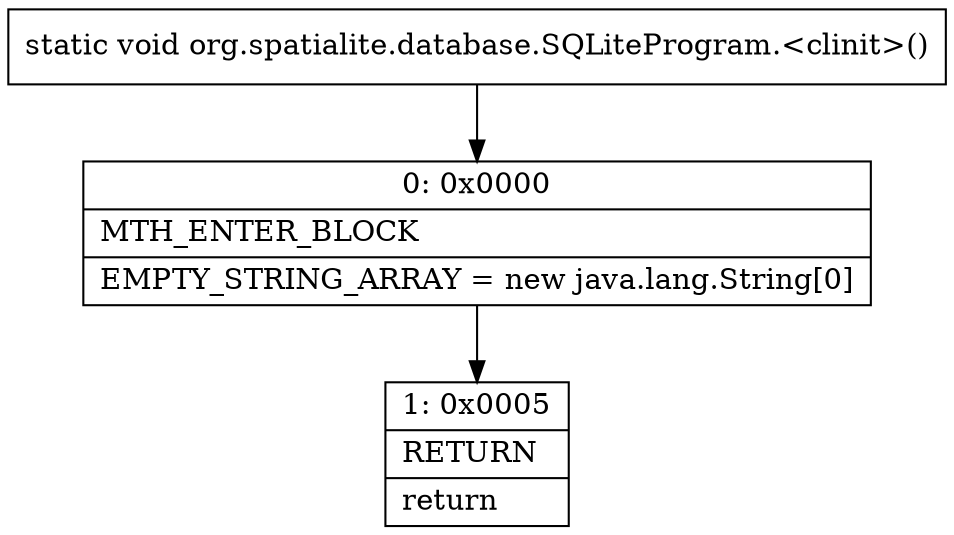 digraph "CFG fororg.spatialite.database.SQLiteProgram.\<clinit\>()V" {
Node_0 [shape=record,label="{0\:\ 0x0000|MTH_ENTER_BLOCK\l|EMPTY_STRING_ARRAY = new java.lang.String[0]\l}"];
Node_1 [shape=record,label="{1\:\ 0x0005|RETURN\l|return\l}"];
MethodNode[shape=record,label="{static void org.spatialite.database.SQLiteProgram.\<clinit\>() }"];
MethodNode -> Node_0;
Node_0 -> Node_1;
}

